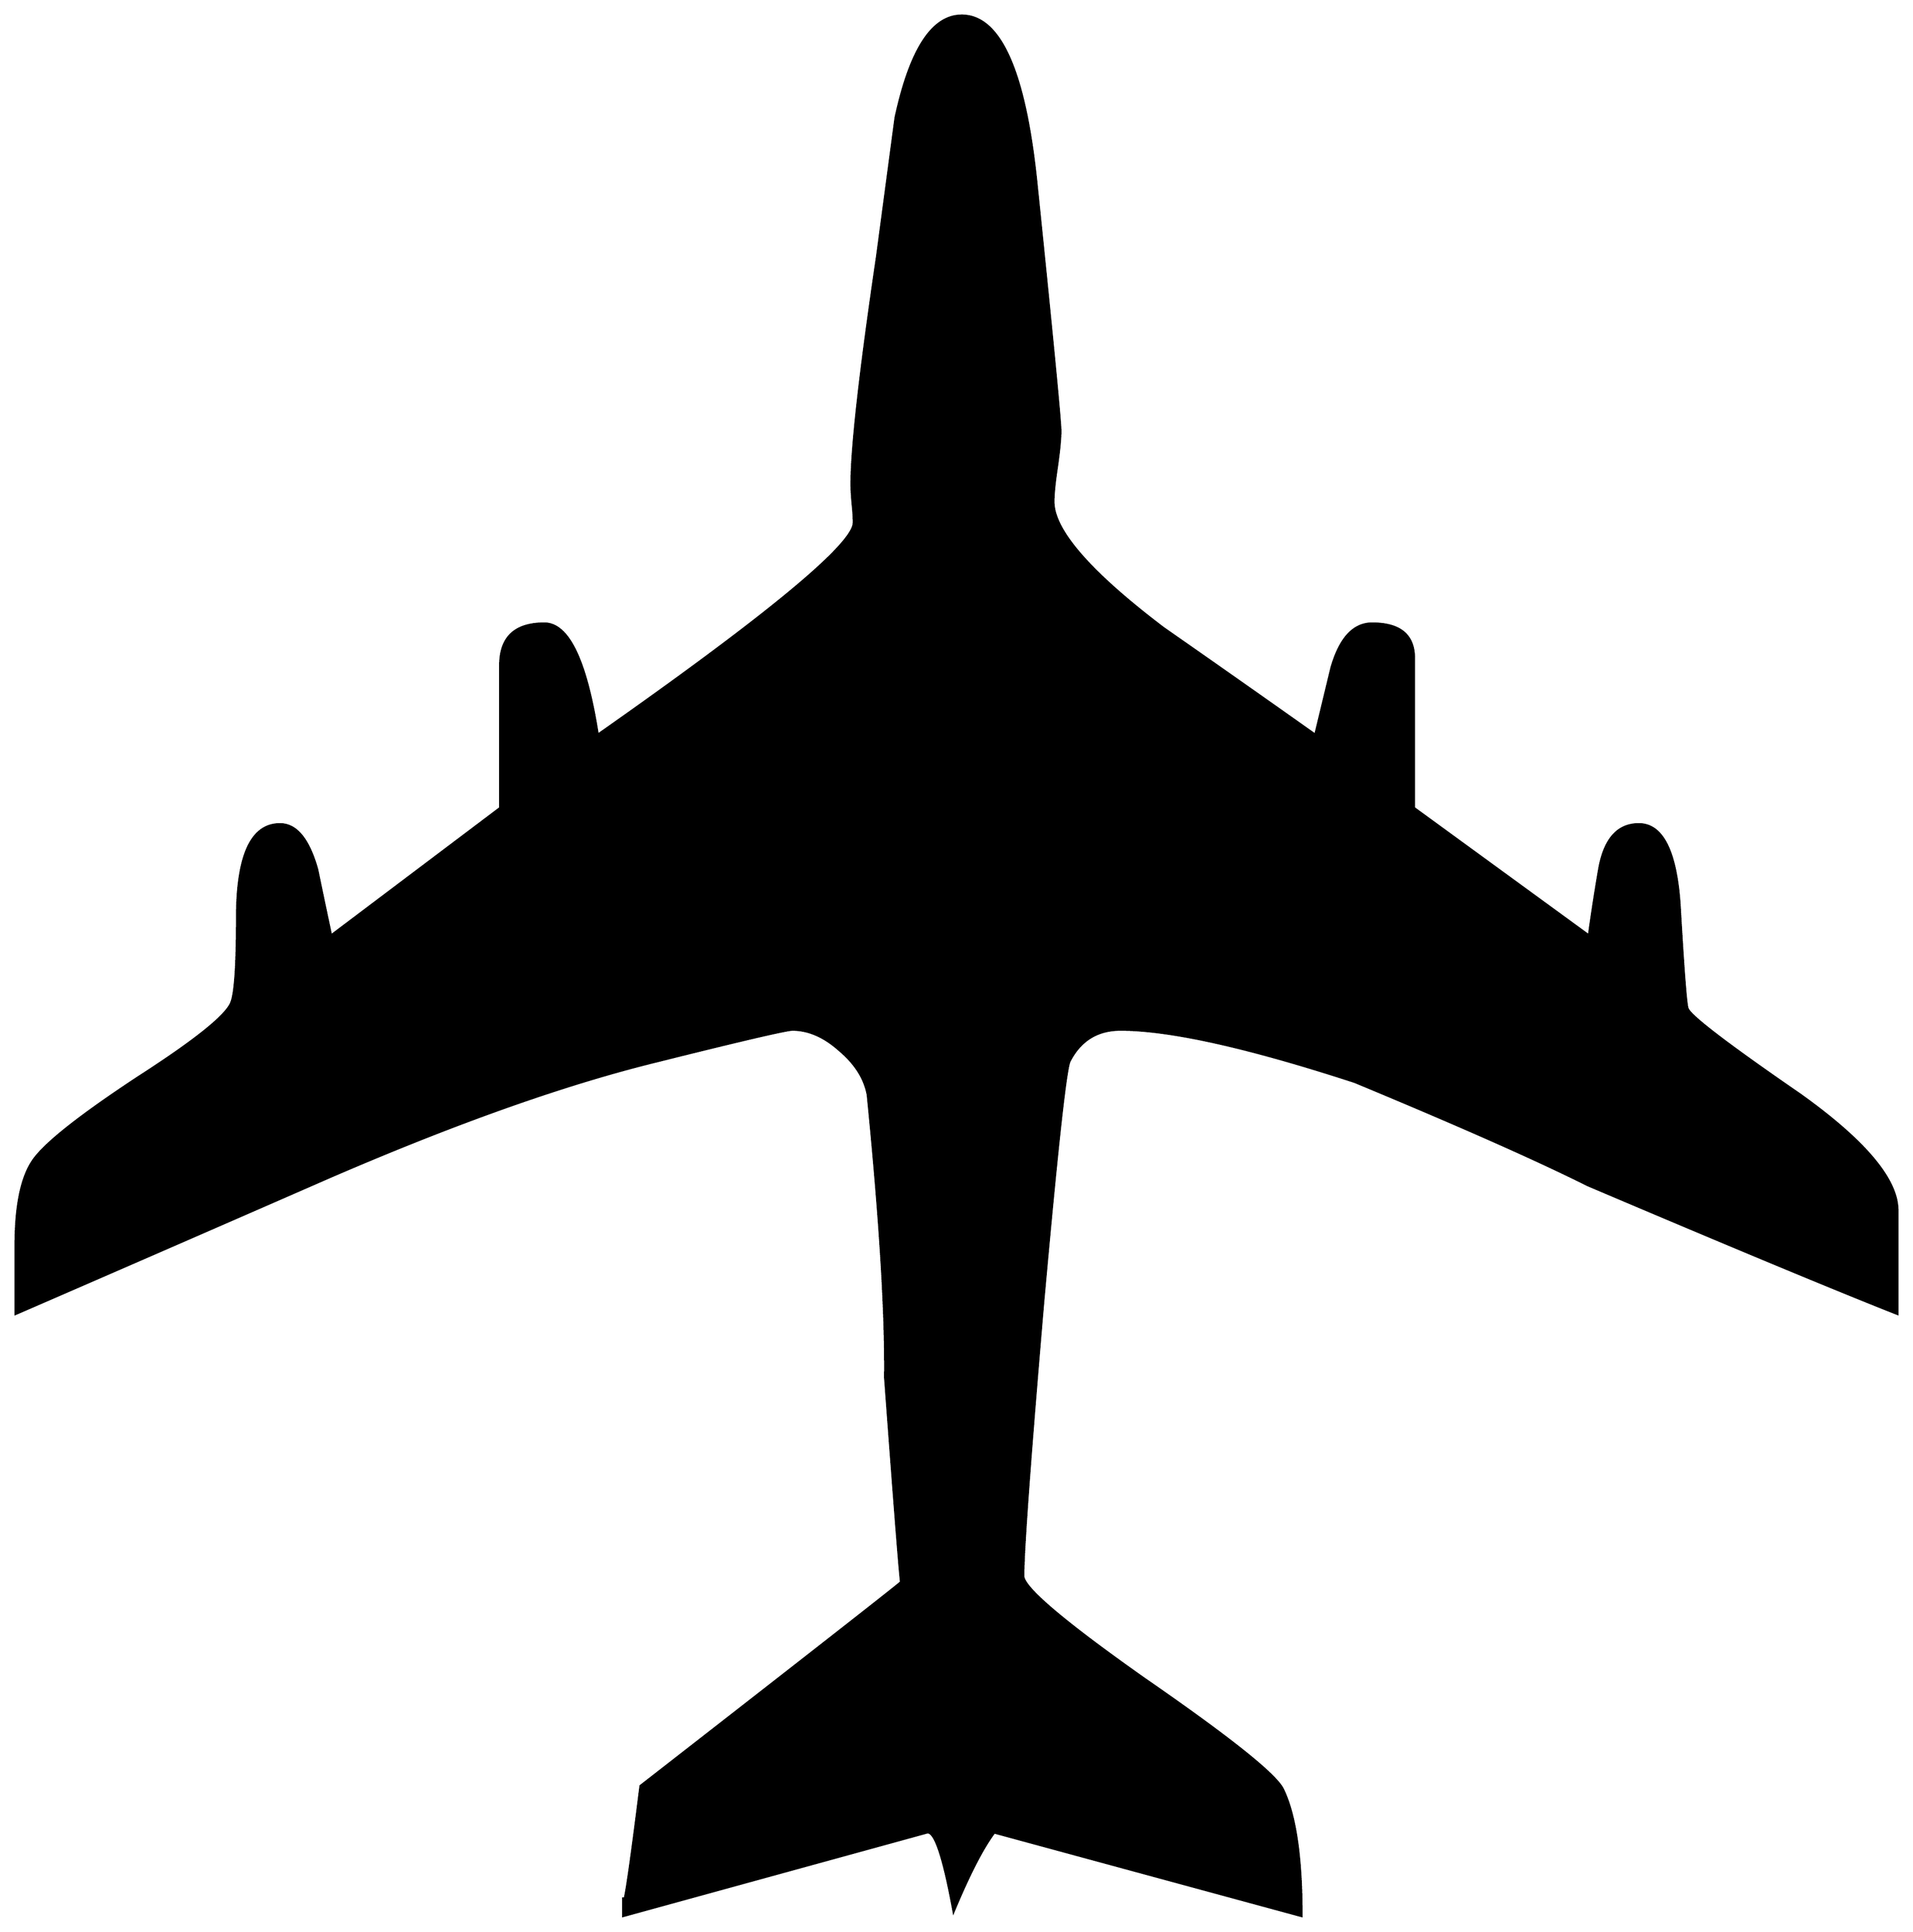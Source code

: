 


\begin{tikzpicture}[y=0.80pt, x=0.80pt, yscale=-1.0, xscale=1.0, inner sep=0pt, outer sep=0pt]
\begin{scope}[shift={(100.0,1709.0)},nonzero rule]
  \path[draw=.,fill=.,line width=1.600pt] (1723.0,-289.0) ..
    controls (1669.0,-310.333) and (1580.0,-347.333) ..
    (1456.0,-400.0) .. controls (1412.0,-422.0) and
    (1345.0,-451.667) .. (1255.0,-489.0) .. controls
    (1163.0,-519.0) and (1095.667,-534.0) .. (1053.0,-534.0) ..
    controls (1033.0,-534.0) and (1018.333,-525.0) ..
    (1009.0,-507.0) .. controls (1005.667,-501.0) and
    (998.0,-431.0) .. (986.0,-297.0) .. controls (974.667,-163.667)
    and (969.0,-85.667) .. (969.0,-63.0) .. controls (969.0,-53.0)
    and (1004.0,-23.333) .. (1074.0,26.0) .. controls
    (1147.333,76.667) and (1187.0,108.333) .. (1193.0,121.0) ..
    controls (1203.667,143.0) and (1209.0,179.333) .. (1209.0,230.0)
    -- (944.0,158.0) .. controls (934.0,171.333) and (922.333,194.0)
    .. (909.0,226.0) .. controls (900.333,178.667) and (892.667,156.0)
    .. (886.0,158.0) -- (624.0,230.0) -- (624.0,214.0) ..
    controls (624.0,230.0) and (629.0,198.0) .. (639.0,118.0) ..
    controls (789.0,1.333) and (864.0,-57.333) .. (864.0,-58.0) ..
    controls (864.0,-48.667) and (859.333,-107.333) .. (850.0,-234.0)
    .. controls (850.667,-289.333) and (845.667,-370.667) ..
    (835.0,-478.0) .. controls (832.333,-492.0) and (824.333,-504.667)
    .. (811.0,-516.0) .. controls (797.667,-528.0) and
    (784.0,-534.0) .. (770.0,-534.0) .. controls (764.667,-534.0)
    and (724.667,-524.667) .. (650.0,-506.0) .. controls
    (572.0,-486.667) and (479.0,-453.667) .. (371.0,-407.0) ..
    controls (281.0,-367.667) and (190.667,-328.333) .. (100.0,-289.0)
    -- (100.0,-348.0) .. controls (100.0,-382.0) and
    (105.0,-406.333) .. (115.0,-421.0) .. controls (125.0,-435.667)
    and (155.333,-459.667) .. (206.0,-493.0) .. controls
    (254.667,-524.333) and (281.333,-545.667) .. (286.0,-557.0) ..
    controls (289.333,-565.0) and (291.0,-589.333) .. (291.0,-630.0)
    .. controls (291.0,-684.0) and (303.333,-711.0) ..
    (328.0,-711.0) .. controls (342.0,-711.0) and (352.667,-698.0)
    .. (360.0,-672.0) .. controls (364.0,-652.667) and
    (368.0,-633.667) .. (372.0,-615.0) -- (518.0,-725.0) --
    (518.0,-848.0) .. controls (518.0,-872.0) and (530.667,-884.0)
    .. (556.0,-884.0) .. controls (576.667,-884.0) and
    (592.0,-852.0) .. (602.0,-788.0) .. controls (749.333,-891.333)
    and (823.0,-952.333) .. (823.0,-971.0) .. controls
    (823.0,-975.0) and (822.667,-980.333) .. (822.0,-987.0) ..
    controls (821.333,-994.333) and (821.0,-1000.0) ..
    (821.0,-1004.0) .. controls (821.0,-1035.333) and
    (828.333,-1100.667) .. (843.0,-1200.0) .. controls
    (848.333,-1240.0) and (853.667,-1280.0) .. (859.0,-1320.0) ..
    controls (871.667,-1378.667) and (890.667,-1408.0) ..
    (916.0,-1408.0) .. controls (948.667,-1408.0) and
    (970.0,-1361.0) .. (980.0,-1267.0) .. controls
    (994.0,-1131.0) and (1001.0,-1058.667) .. (1001.0,-1050.0) ..
    controls (1001.0,-1043.333) and (1000.0,-1033.0) ..
    (998.0,-1019.0) .. controls (996.0,-1005.667) and
    (995.0,-995.667) .. (995.0,-989.0) .. controls (995.0,-964.333)
    and (1026.667,-928.0) .. (1090.0,-880.0) .. controls
    (1134.0,-849.333) and (1177.667,-818.667) .. (1221.0,-788.0) ..
    controls (1225.667,-807.333) and (1230.333,-826.667) ..
    (1235.0,-846.0) .. controls (1242.333,-871.333) and
    (1254.0,-884.0) .. (1270.0,-884.0) .. controls
    (1294.0,-884.0) and (1306.0,-874.0) .. (1306.0,-854.0) --
    (1306.0,-725.0) -- (1457.0,-615.0) .. controls
    (1459.667,-634.333) and (1462.667,-653.667) .. (1466.0,-673.0) ..
    controls (1470.667,-698.333) and (1482.0,-711.0) ..
    (1500.0,-711.0) .. controls (1520.0,-711.0) and
    (1531.667,-688.333) .. (1535.0,-643.0) .. controls
    (1538.333,-585.0) and (1540.667,-554.667) .. (1542.0,-552.0) ..
    controls (1544.667,-545.333) and (1577.0,-520.667) ..
    (1639.0,-478.0) .. controls (1695.0,-438.0) and
    (1723.0,-404.667) .. (1723.0,-378.0) -- (1723.0,-289.0) --
    cycle;
\end{scope}

\end{tikzpicture}

